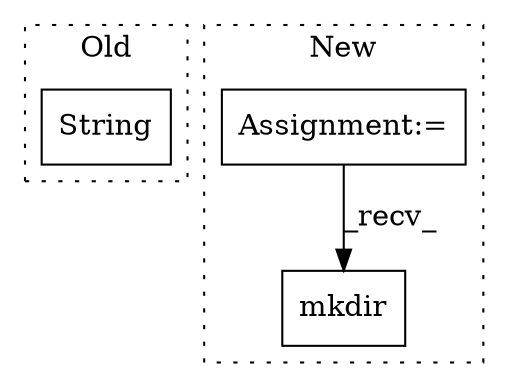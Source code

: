digraph G {
subgraph cluster0 {
1 [label="String" a="32" s="7105,7123" l="7,1" shape="box"];
label = "Old";
style="dotted";
}
subgraph cluster1 {
2 [label="mkdir" a="32" s="7526,7541" l="6,1" shape="box"];
3 [label="Assignment:=" a="7" s="6399" l="5" shape="box"];
label = "New";
style="dotted";
}
3 -> 2 [label="_recv_"];
}